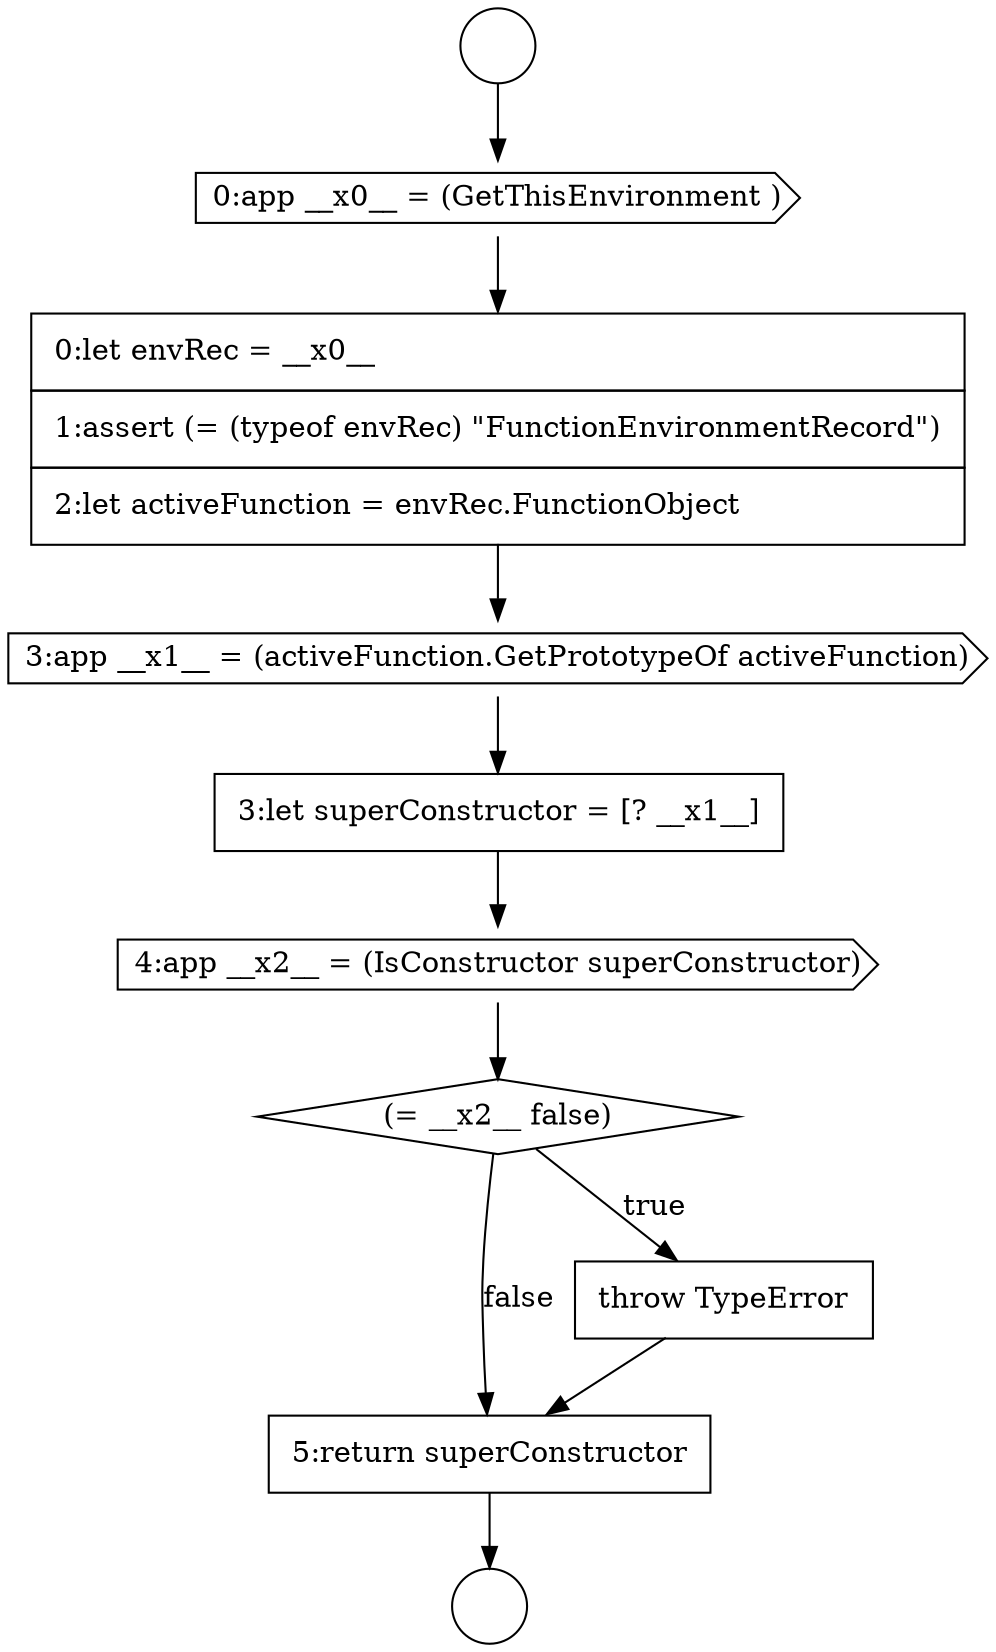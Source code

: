 digraph {
  node4062 [shape=cds, label=<<font color="black">3:app __x1__ = (activeFunction.GetPrototypeOf activeFunction)</font>> color="black" fillcolor="white" style=filled]
  node4058 [shape=circle label=" " color="black" fillcolor="white" style=filled]
  node4065 [shape=diamond, label=<<font color="black">(= __x2__ false)</font>> color="black" fillcolor="white" style=filled]
  node4059 [shape=circle label=" " color="black" fillcolor="white" style=filled]
  node4063 [shape=none, margin=0, label=<<font color="black">
    <table border="0" cellborder="1" cellspacing="0" cellpadding="10">
      <tr><td align="left">3:let superConstructor = [? __x1__]</td></tr>
    </table>
  </font>> color="black" fillcolor="white" style=filled]
  node4060 [shape=cds, label=<<font color="black">0:app __x0__ = (GetThisEnvironment )</font>> color="black" fillcolor="white" style=filled]
  node4064 [shape=cds, label=<<font color="black">4:app __x2__ = (IsConstructor superConstructor)</font>> color="black" fillcolor="white" style=filled]
  node4067 [shape=none, margin=0, label=<<font color="black">
    <table border="0" cellborder="1" cellspacing="0" cellpadding="10">
      <tr><td align="left">5:return superConstructor</td></tr>
    </table>
  </font>> color="black" fillcolor="white" style=filled]
  node4061 [shape=none, margin=0, label=<<font color="black">
    <table border="0" cellborder="1" cellspacing="0" cellpadding="10">
      <tr><td align="left">0:let envRec = __x0__</td></tr>
      <tr><td align="left">1:assert (= (typeof envRec) &quot;FunctionEnvironmentRecord&quot;)</td></tr>
      <tr><td align="left">2:let activeFunction = envRec.FunctionObject</td></tr>
    </table>
  </font>> color="black" fillcolor="white" style=filled]
  node4066 [shape=none, margin=0, label=<<font color="black">
    <table border="0" cellborder="1" cellspacing="0" cellpadding="10">
      <tr><td align="left">throw TypeError</td></tr>
    </table>
  </font>> color="black" fillcolor="white" style=filled]
  node4066 -> node4067 [ color="black"]
  node4060 -> node4061 [ color="black"]
  node4064 -> node4065 [ color="black"]
  node4063 -> node4064 [ color="black"]
  node4061 -> node4062 [ color="black"]
  node4062 -> node4063 [ color="black"]
  node4065 -> node4066 [label=<<font color="black">true</font>> color="black"]
  node4065 -> node4067 [label=<<font color="black">false</font>> color="black"]
  node4067 -> node4059 [ color="black"]
  node4058 -> node4060 [ color="black"]
}
